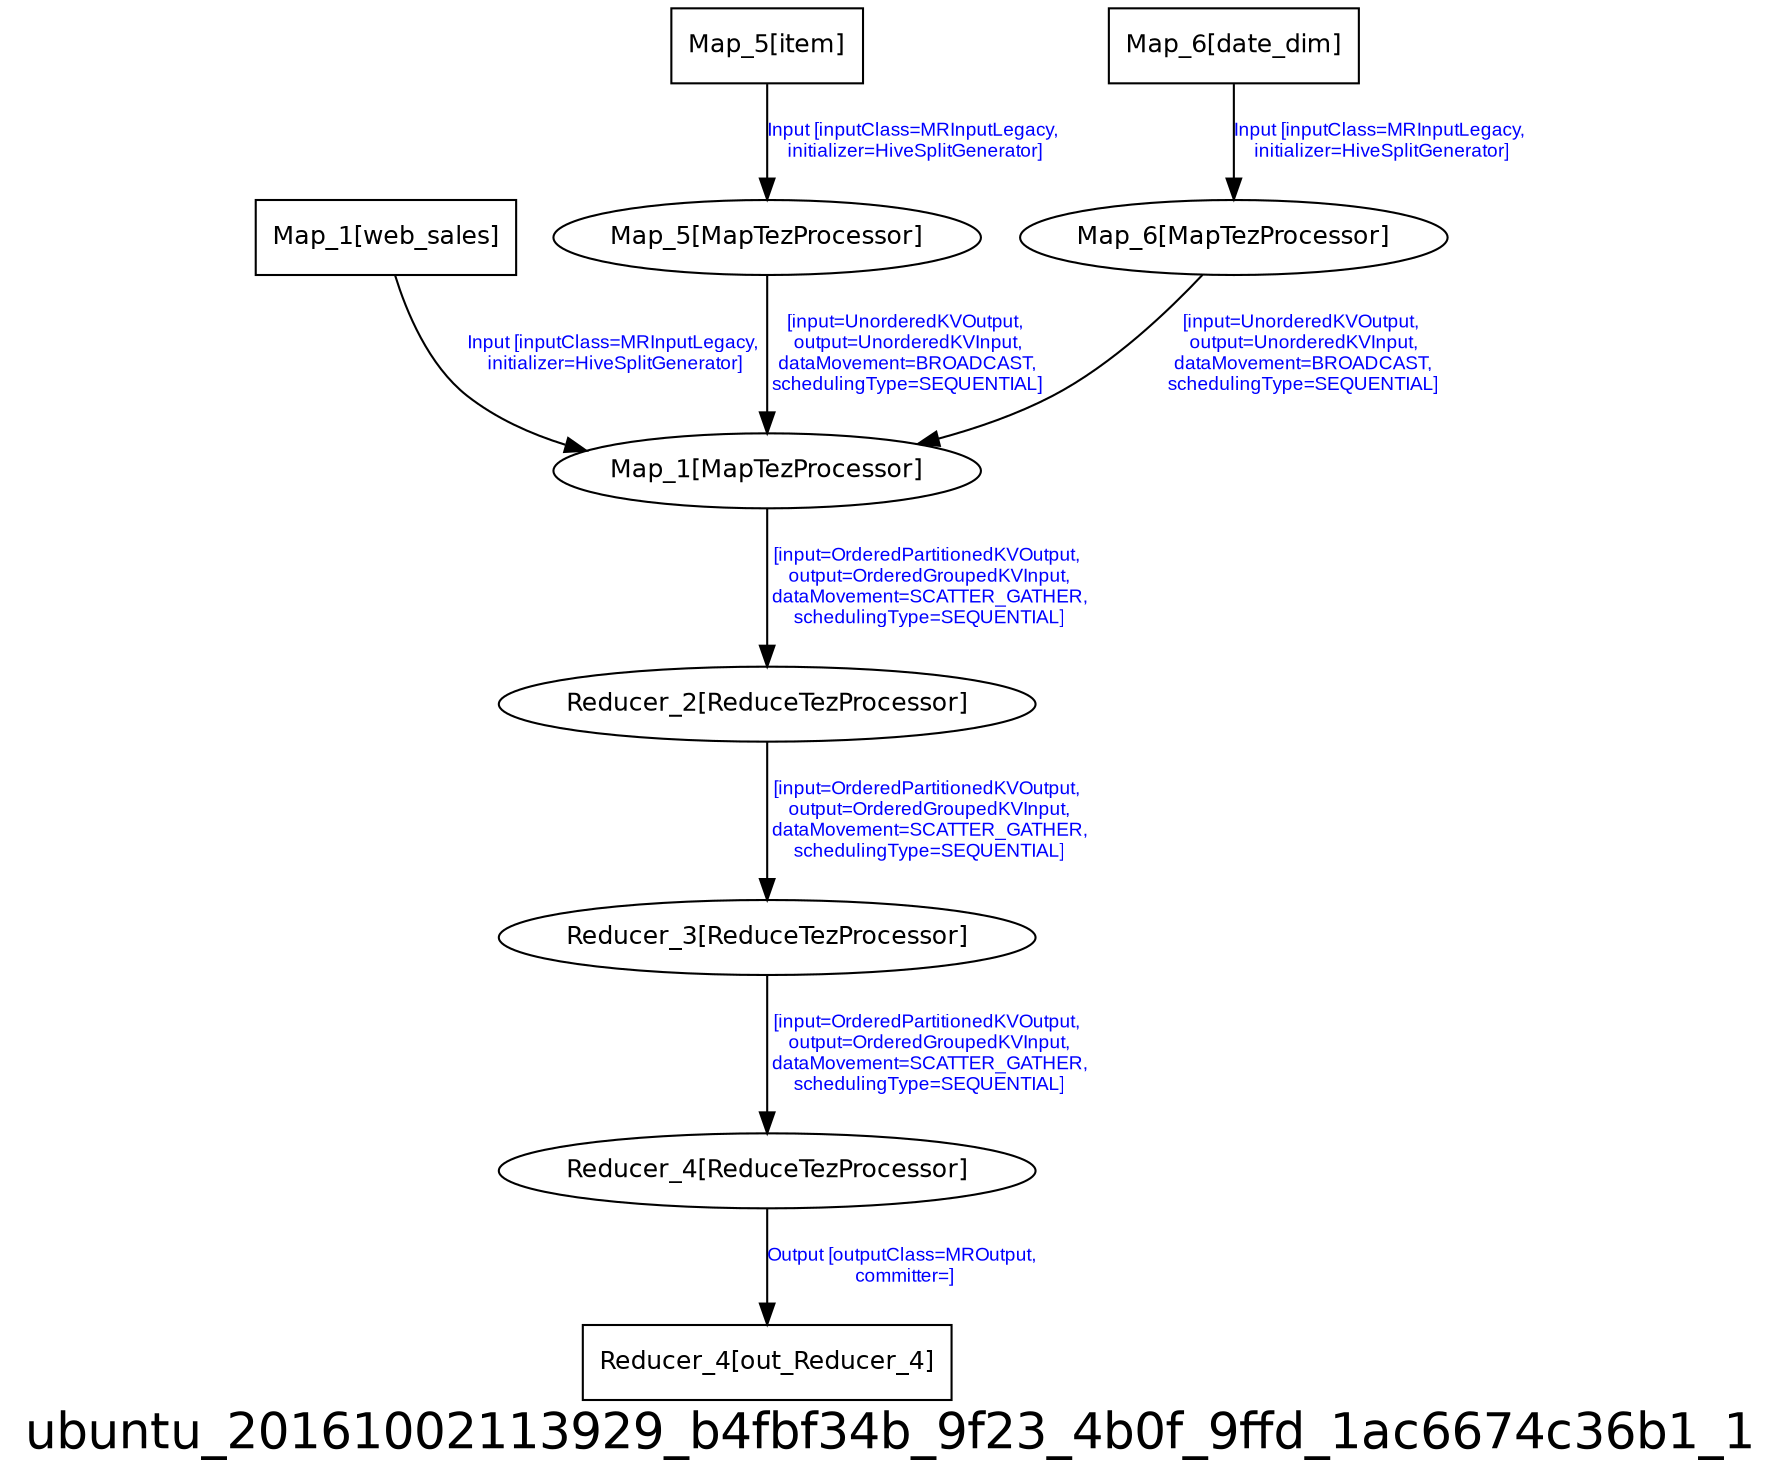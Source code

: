 digraph ubuntu_20161002113929_b4fbf34b_9f23_4b0f_9ffd_1ac6674c36b1_1 {
graph [ label="ubuntu_20161002113929_b4fbf34b_9f23_4b0f_9ffd_1ac6674c36b1_1", fontsize=24, fontname=Helvetica];
node [fontsize=12, fontname=Helvetica];
edge [fontsize=9, fontcolor=blue, fontname=Arial];
"ubuntu_20161002113929_b4fbf34b_9f23_4b0f_9ffd_1ac6674c36b1_1.Reducer_3" [ label = "Reducer_3[ReduceTezProcessor]" ];
"ubuntu_20161002113929_b4fbf34b_9f23_4b0f_9ffd_1ac6674c36b1_1.Reducer_3" -> "ubuntu_20161002113929_b4fbf34b_9f23_4b0f_9ffd_1ac6674c36b1_1.Reducer_4" [ label = "[input=OrderedPartitionedKVOutput,\n output=OrderedGroupedKVInput,\n dataMovement=SCATTER_GATHER,\n schedulingType=SEQUENTIAL]" ];
"ubuntu_20161002113929_b4fbf34b_9f23_4b0f_9ffd_1ac6674c36b1_1.Map_1_web_sales" [ label = "Map_1[web_sales]", shape = "box" ];
"ubuntu_20161002113929_b4fbf34b_9f23_4b0f_9ffd_1ac6674c36b1_1.Map_1_web_sales" -> "ubuntu_20161002113929_b4fbf34b_9f23_4b0f_9ffd_1ac6674c36b1_1.Map_1" [ label = "Input [inputClass=MRInputLegacy,\n initializer=HiveSplitGenerator]" ];
"ubuntu_20161002113929_b4fbf34b_9f23_4b0f_9ffd_1ac6674c36b1_1.Map_5" [ label = "Map_5[MapTezProcessor]" ];
"ubuntu_20161002113929_b4fbf34b_9f23_4b0f_9ffd_1ac6674c36b1_1.Map_5" -> "ubuntu_20161002113929_b4fbf34b_9f23_4b0f_9ffd_1ac6674c36b1_1.Map_1" [ label = "[input=UnorderedKVOutput,\n output=UnorderedKVInput,\n dataMovement=BROADCAST,\n schedulingType=SEQUENTIAL]" ];
"ubuntu_20161002113929_b4fbf34b_9f23_4b0f_9ffd_1ac6674c36b1_1.Reducer_4_out_Reducer_4" [ label = "Reducer_4[out_Reducer_4]", shape = "box" ];
"ubuntu_20161002113929_b4fbf34b_9f23_4b0f_9ffd_1ac6674c36b1_1.Map_1" [ label = "Map_1[MapTezProcessor]" ];
"ubuntu_20161002113929_b4fbf34b_9f23_4b0f_9ffd_1ac6674c36b1_1.Map_1" -> "ubuntu_20161002113929_b4fbf34b_9f23_4b0f_9ffd_1ac6674c36b1_1.Reducer_2" [ label = "[input=OrderedPartitionedKVOutput,\n output=OrderedGroupedKVInput,\n dataMovement=SCATTER_GATHER,\n schedulingType=SEQUENTIAL]" ];
"ubuntu_20161002113929_b4fbf34b_9f23_4b0f_9ffd_1ac6674c36b1_1.Reducer_4" [ label = "Reducer_4[ReduceTezProcessor]" ];
"ubuntu_20161002113929_b4fbf34b_9f23_4b0f_9ffd_1ac6674c36b1_1.Reducer_4" -> "ubuntu_20161002113929_b4fbf34b_9f23_4b0f_9ffd_1ac6674c36b1_1.Reducer_4_out_Reducer_4" [ label = "Output [outputClass=MROutput,\n committer=]" ];
"ubuntu_20161002113929_b4fbf34b_9f23_4b0f_9ffd_1ac6674c36b1_1.Map_6_date_dim" [ label = "Map_6[date_dim]", shape = "box" ];
"ubuntu_20161002113929_b4fbf34b_9f23_4b0f_9ffd_1ac6674c36b1_1.Map_6_date_dim" -> "ubuntu_20161002113929_b4fbf34b_9f23_4b0f_9ffd_1ac6674c36b1_1.Map_6" [ label = "Input [inputClass=MRInputLegacy,\n initializer=HiveSplitGenerator]" ];
"ubuntu_20161002113929_b4fbf34b_9f23_4b0f_9ffd_1ac6674c36b1_1.Map_6" [ label = "Map_6[MapTezProcessor]" ];
"ubuntu_20161002113929_b4fbf34b_9f23_4b0f_9ffd_1ac6674c36b1_1.Map_6" -> "ubuntu_20161002113929_b4fbf34b_9f23_4b0f_9ffd_1ac6674c36b1_1.Map_1" [ label = "[input=UnorderedKVOutput,\n output=UnorderedKVInput,\n dataMovement=BROADCAST,\n schedulingType=SEQUENTIAL]" ];
"ubuntu_20161002113929_b4fbf34b_9f23_4b0f_9ffd_1ac6674c36b1_1.Reducer_2" [ label = "Reducer_2[ReduceTezProcessor]" ];
"ubuntu_20161002113929_b4fbf34b_9f23_4b0f_9ffd_1ac6674c36b1_1.Reducer_2" -> "ubuntu_20161002113929_b4fbf34b_9f23_4b0f_9ffd_1ac6674c36b1_1.Reducer_3" [ label = "[input=OrderedPartitionedKVOutput,\n output=OrderedGroupedKVInput,\n dataMovement=SCATTER_GATHER,\n schedulingType=SEQUENTIAL]" ];
"ubuntu_20161002113929_b4fbf34b_9f23_4b0f_9ffd_1ac6674c36b1_1.Map_5_item" [ label = "Map_5[item]", shape = "box" ];
"ubuntu_20161002113929_b4fbf34b_9f23_4b0f_9ffd_1ac6674c36b1_1.Map_5_item" -> "ubuntu_20161002113929_b4fbf34b_9f23_4b0f_9ffd_1ac6674c36b1_1.Map_5" [ label = "Input [inputClass=MRInputLegacy,\n initializer=HiveSplitGenerator]" ];
}
